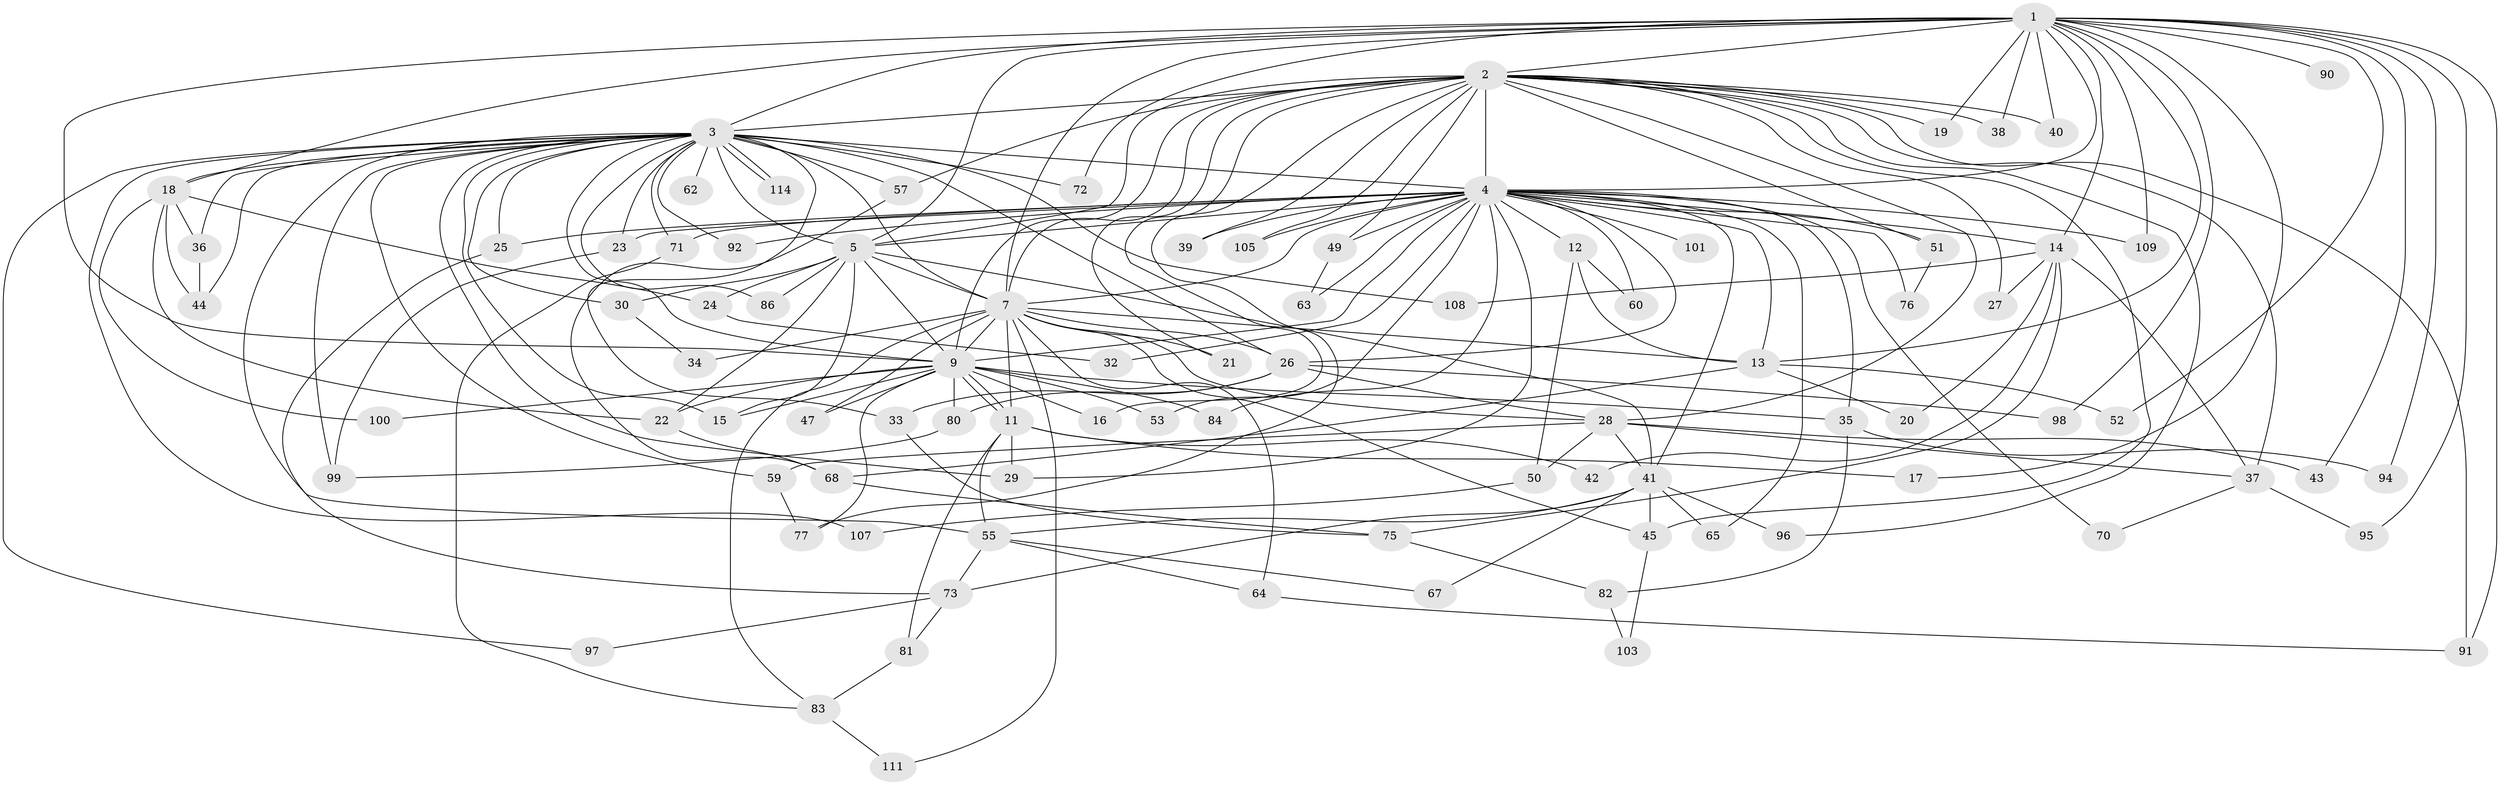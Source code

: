 // original degree distribution, {20: 0.017543859649122806, 26: 0.008771929824561403, 25: 0.008771929824561403, 21: 0.017543859649122806, 16: 0.017543859649122806, 19: 0.008771929824561403, 24: 0.008771929824561403, 8: 0.043859649122807015, 5: 0.03508771929824561, 7: 0.017543859649122806, 3: 0.22807017543859648, 2: 0.5350877192982456, 4: 0.05263157894736842}
// Generated by graph-tools (version 1.1) at 2025/41/03/06/25 10:41:43]
// undirected, 88 vertices, 199 edges
graph export_dot {
graph [start="1"]
  node [color=gray90,style=filled];
  1 [super="+6"];
  2 [super="+46"];
  3 [super="+8"];
  4 [super="+10"];
  5 [super="+31"];
  7 [super="+54"];
  9 [super="+66"];
  11;
  12 [super="+61"];
  13 [super="+56"];
  14 [super="+78"];
  15;
  16;
  17;
  18 [super="+110"];
  19;
  20;
  21;
  22 [super="+104"];
  23;
  24;
  25;
  26 [super="+74"];
  27;
  28 [super="+87"];
  29 [super="+102"];
  30;
  32;
  33;
  34;
  35;
  36;
  37 [super="+69"];
  38;
  39 [super="+113"];
  40;
  41 [super="+79"];
  42;
  43;
  44 [super="+48"];
  45 [super="+88"];
  47;
  49;
  50;
  51;
  52;
  53;
  55 [super="+58"];
  57;
  59;
  60;
  62;
  63;
  64;
  65;
  67;
  68 [super="+89"];
  70;
  71;
  72;
  73;
  75;
  76;
  77 [super="+93"];
  80;
  81;
  82;
  83 [super="+85"];
  84;
  86;
  90;
  91 [super="+112"];
  92;
  94;
  95;
  96;
  97;
  98;
  99 [super="+106"];
  100;
  101;
  103;
  105;
  107;
  108;
  109;
  111;
  114;
  1 -- 2 [weight=2];
  1 -- 3 [weight=4];
  1 -- 4 [weight=4];
  1 -- 5 [weight=3];
  1 -- 7 [weight=2];
  1 -- 9 [weight=2];
  1 -- 13;
  1 -- 14;
  1 -- 19;
  1 -- 38;
  1 -- 40;
  1 -- 43;
  1 -- 52;
  1 -- 90 [weight=2];
  1 -- 91;
  1 -- 98;
  1 -- 72;
  1 -- 109;
  1 -- 17;
  1 -- 94;
  1 -- 95;
  1 -- 18;
  2 -- 3 [weight=2];
  2 -- 4 [weight=2];
  2 -- 5;
  2 -- 7;
  2 -- 9;
  2 -- 16;
  2 -- 19;
  2 -- 21;
  2 -- 27;
  2 -- 38;
  2 -- 39 [weight=2];
  2 -- 40;
  2 -- 49;
  2 -- 51;
  2 -- 57;
  2 -- 77;
  2 -- 96;
  2 -- 105;
  2 -- 28;
  2 -- 45;
  2 -- 37;
  2 -- 91;
  3 -- 4 [weight=4];
  3 -- 5 [weight=2];
  3 -- 7 [weight=2];
  3 -- 9 [weight=2];
  3 -- 15;
  3 -- 18 [weight=2];
  3 -- 26;
  3 -- 29;
  3 -- 30;
  3 -- 33;
  3 -- 36;
  3 -- 44;
  3 -- 57;
  3 -- 62 [weight=2];
  3 -- 71;
  3 -- 86;
  3 -- 107;
  3 -- 114;
  3 -- 114;
  3 -- 72;
  3 -- 23;
  3 -- 25;
  3 -- 92;
  3 -- 97;
  3 -- 99;
  3 -- 108;
  3 -- 59;
  3 -- 55;
  4 -- 5 [weight=2];
  4 -- 7 [weight=2];
  4 -- 9 [weight=2];
  4 -- 12 [weight=2];
  4 -- 14;
  4 -- 25;
  4 -- 26;
  4 -- 41;
  4 -- 53;
  4 -- 70;
  4 -- 71;
  4 -- 84;
  4 -- 101 [weight=2];
  4 -- 105;
  4 -- 65;
  4 -- 76;
  4 -- 23;
  4 -- 92;
  4 -- 29;
  4 -- 32;
  4 -- 35;
  4 -- 39;
  4 -- 109;
  4 -- 49;
  4 -- 51;
  4 -- 60;
  4 -- 63;
  4 -- 13;
  5 -- 7;
  5 -- 9;
  5 -- 15;
  5 -- 22;
  5 -- 24;
  5 -- 30;
  5 -- 41;
  5 -- 86;
  7 -- 9;
  7 -- 13;
  7 -- 21;
  7 -- 28;
  7 -- 34;
  7 -- 45;
  7 -- 47;
  7 -- 64;
  7 -- 111;
  7 -- 26;
  7 -- 11;
  7 -- 83;
  9 -- 11;
  9 -- 11;
  9 -- 16;
  9 -- 35;
  9 -- 47;
  9 -- 53;
  9 -- 77;
  9 -- 80;
  9 -- 84;
  9 -- 100;
  9 -- 15;
  9 -- 22;
  11 -- 17;
  11 -- 42;
  11 -- 55;
  11 -- 81;
  11 -- 29;
  12 -- 50;
  12 -- 60;
  12 -- 13;
  13 -- 20;
  13 -- 52;
  13 -- 68;
  14 -- 20;
  14 -- 27;
  14 -- 37;
  14 -- 42;
  14 -- 108;
  14 -- 75;
  18 -- 22;
  18 -- 24;
  18 -- 36;
  18 -- 44;
  18 -- 100;
  22 -- 68;
  23 -- 99;
  24 -- 32;
  25 -- 73;
  26 -- 28;
  26 -- 33;
  26 -- 80;
  26 -- 98;
  28 -- 37;
  28 -- 43;
  28 -- 50;
  28 -- 59;
  28 -- 41;
  30 -- 34;
  33 -- 75;
  35 -- 82;
  35 -- 94;
  36 -- 44;
  37 -- 70;
  37 -- 95;
  41 -- 45;
  41 -- 55;
  41 -- 65;
  41 -- 67;
  41 -- 96;
  41 -- 73;
  45 -- 103;
  49 -- 63;
  50 -- 107;
  51 -- 76;
  55 -- 64;
  55 -- 67;
  55 -- 73;
  57 -- 68;
  59 -- 77;
  64 -- 91;
  68 -- 75;
  71 -- 83;
  73 -- 81;
  73 -- 97;
  75 -- 82;
  80 -- 99;
  81 -- 83;
  82 -- 103;
  83 -- 111;
}
